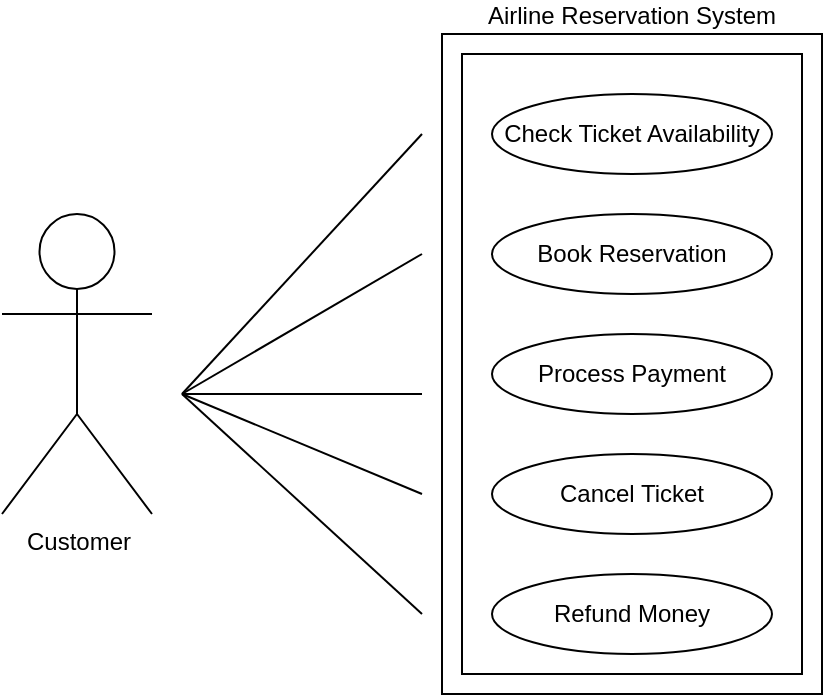 <mxfile>
    <diagram id="VGq8YF52rqRob2BZ3cxk" name="Page-1">
        <mxGraphModel dx="854" dy="607" grid="1" gridSize="10" guides="1" tooltips="1" connect="1" arrows="1" fold="1" page="1" pageScale="1" pageWidth="850" pageHeight="1100" math="0" shadow="0">
            <root>
                <mxCell id="0"/>
                <mxCell id="1" parent="0"/>
                <mxCell id="2" value="Customer" style="shape=umlActor;verticalLabelPosition=bottom;verticalAlign=top;html=1;" vertex="1" parent="1">
                    <mxGeometry x="110" y="290" width="75" height="150" as="geometry"/>
                </mxCell>
                <mxCell id="3" value="Airline Reservation System" style="verticalLabelPosition=top;verticalAlign=bottom;html=1;shape=mxgraph.basic.frame;dx=10;whiteSpace=wrap;labelPosition=center;align=center;" vertex="1" parent="1">
                    <mxGeometry x="330" y="200" width="190" height="330" as="geometry"/>
                </mxCell>
                <mxCell id="4" value="Check Ticket Availability" style="ellipse;whiteSpace=wrap;html=1;" vertex="1" parent="1">
                    <mxGeometry x="355" y="230" width="140" height="40" as="geometry"/>
                </mxCell>
                <mxCell id="5" value="Book Reservation" style="ellipse;whiteSpace=wrap;html=1;" vertex="1" parent="1">
                    <mxGeometry x="355" y="290" width="140" height="40" as="geometry"/>
                </mxCell>
                <mxCell id="6" value="Process Payment" style="ellipse;whiteSpace=wrap;html=1;" vertex="1" parent="1">
                    <mxGeometry x="355" y="350" width="140" height="40" as="geometry"/>
                </mxCell>
                <mxCell id="7" value="Cancel Ticket" style="ellipse;whiteSpace=wrap;html=1;" vertex="1" parent="1">
                    <mxGeometry x="355" y="410" width="140" height="40" as="geometry"/>
                </mxCell>
                <mxCell id="8" value="Refund Money" style="ellipse;whiteSpace=wrap;html=1;" vertex="1" parent="1">
                    <mxGeometry x="355" y="470" width="140" height="40" as="geometry"/>
                </mxCell>
                <mxCell id="9" value="" style="endArrow=none;startArrow=none;endFill=0;startFill=0;endSize=8;html=1;verticalAlign=bottom;labelBackgroundColor=none;strokeWidth=1;" edge="1" parent="1">
                    <mxGeometry width="160" relative="1" as="geometry">
                        <mxPoint x="200" y="380" as="sourcePoint"/>
                        <mxPoint x="320" y="380" as="targetPoint"/>
                    </mxGeometry>
                </mxCell>
                <mxCell id="10" value="" style="endArrow=none;startArrow=none;endFill=0;startFill=0;endSize=8;html=1;verticalAlign=bottom;labelBackgroundColor=none;strokeWidth=1;" edge="1" parent="1">
                    <mxGeometry width="160" relative="1" as="geometry">
                        <mxPoint x="200" y="380" as="sourcePoint"/>
                        <mxPoint x="320" y="250" as="targetPoint"/>
                    </mxGeometry>
                </mxCell>
                <mxCell id="11" value="" style="endArrow=none;startArrow=none;endFill=0;startFill=0;endSize=8;html=1;verticalAlign=bottom;labelBackgroundColor=none;strokeWidth=1;" edge="1" parent="1">
                    <mxGeometry width="160" relative="1" as="geometry">
                        <mxPoint x="200" y="380" as="sourcePoint"/>
                        <mxPoint x="320" y="310" as="targetPoint"/>
                    </mxGeometry>
                </mxCell>
                <mxCell id="12" value="" style="endArrow=none;startArrow=none;endFill=0;startFill=0;endSize=8;html=1;verticalAlign=bottom;labelBackgroundColor=none;strokeWidth=1;" edge="1" parent="1">
                    <mxGeometry width="160" relative="1" as="geometry">
                        <mxPoint x="200" y="380" as="sourcePoint"/>
                        <mxPoint x="320" y="430" as="targetPoint"/>
                    </mxGeometry>
                </mxCell>
                <mxCell id="13" value="" style="endArrow=none;startArrow=none;endFill=0;startFill=0;endSize=8;html=1;verticalAlign=bottom;labelBackgroundColor=none;strokeWidth=1;" edge="1" parent="1">
                    <mxGeometry width="160" relative="1" as="geometry">
                        <mxPoint x="200" y="380" as="sourcePoint"/>
                        <mxPoint x="320" y="490" as="targetPoint"/>
                    </mxGeometry>
                </mxCell>
            </root>
        </mxGraphModel>
    </diagram>
</mxfile>
